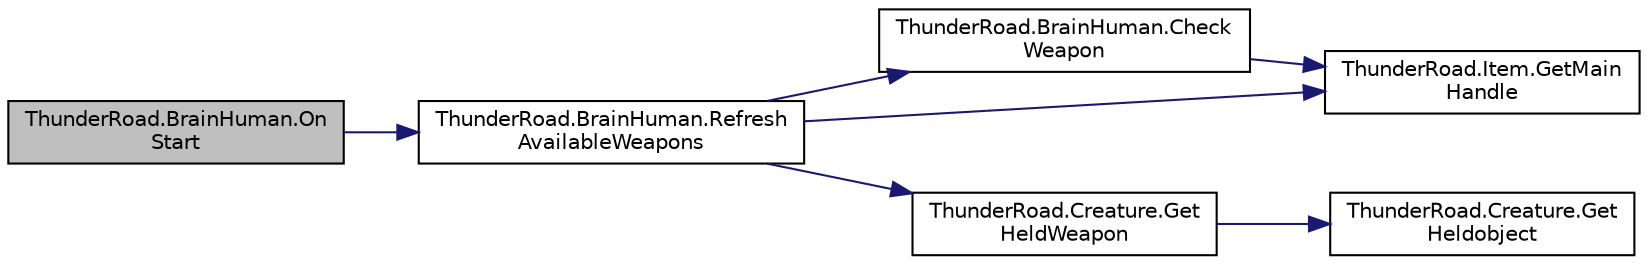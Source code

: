 digraph "ThunderRoad.BrainHuman.OnStart"
{
 // LATEX_PDF_SIZE
  edge [fontname="Helvetica",fontsize="10",labelfontname="Helvetica",labelfontsize="10"];
  node [fontname="Helvetica",fontsize="10",shape=record];
  rankdir="LR";
  Node1 [label="ThunderRoad.BrainHuman.On\lStart",height=0.2,width=0.4,color="black", fillcolor="grey75", style="filled", fontcolor="black",tooltip="Called when [start]."];
  Node1 -> Node2 [color="midnightblue",fontsize="10",style="solid",fontname="Helvetica"];
  Node2 [label="ThunderRoad.BrainHuman.Refresh\lAvailableWeapons",height=0.2,width=0.4,color="black", fillcolor="white", style="filled",URL="$class_thunder_road_1_1_brain_human.html#af488dc1a65cf0a15ba80189ecd542166",tooltip="Refreshes the available weapons."];
  Node2 -> Node3 [color="midnightblue",fontsize="10",style="solid",fontname="Helvetica"];
  Node3 [label="ThunderRoad.BrainHuman.Check\lWeapon",height=0.2,width=0.4,color="black", fillcolor="white", style="filled",URL="$class_thunder_road_1_1_brain_human.html#a6266fe5fa26f8b4cec5d665169dcd1ad",tooltip="Checks the weapon."];
  Node3 -> Node4 [color="midnightblue",fontsize="10",style="solid",fontname="Helvetica"];
  Node4 [label="ThunderRoad.Item.GetMain\lHandle",height=0.2,width=0.4,color="black", fillcolor="white", style="filled",URL="$class_thunder_road_1_1_item.html#a4c8059233a469ef8556c48b64c3c9007",tooltip="Gets the main handle."];
  Node2 -> Node5 [color="midnightblue",fontsize="10",style="solid",fontname="Helvetica"];
  Node5 [label="ThunderRoad.Creature.Get\lHeldWeapon",height=0.2,width=0.4,color="black", fillcolor="white", style="filled",URL="$class_thunder_road_1_1_creature.html#a790853480d9afe6be4850fe1be95427a",tooltip="Gets the held weapon."];
  Node5 -> Node6 [color="midnightblue",fontsize="10",style="solid",fontname="Helvetica"];
  Node6 [label="ThunderRoad.Creature.Get\lHeldobject",height=0.2,width=0.4,color="black", fillcolor="white", style="filled",URL="$class_thunder_road_1_1_creature.html#a494221977ba15283dc2d54acd8e9bebf",tooltip="Gets the heldobject."];
  Node2 -> Node4 [color="midnightblue",fontsize="10",style="solid",fontname="Helvetica"];
}
